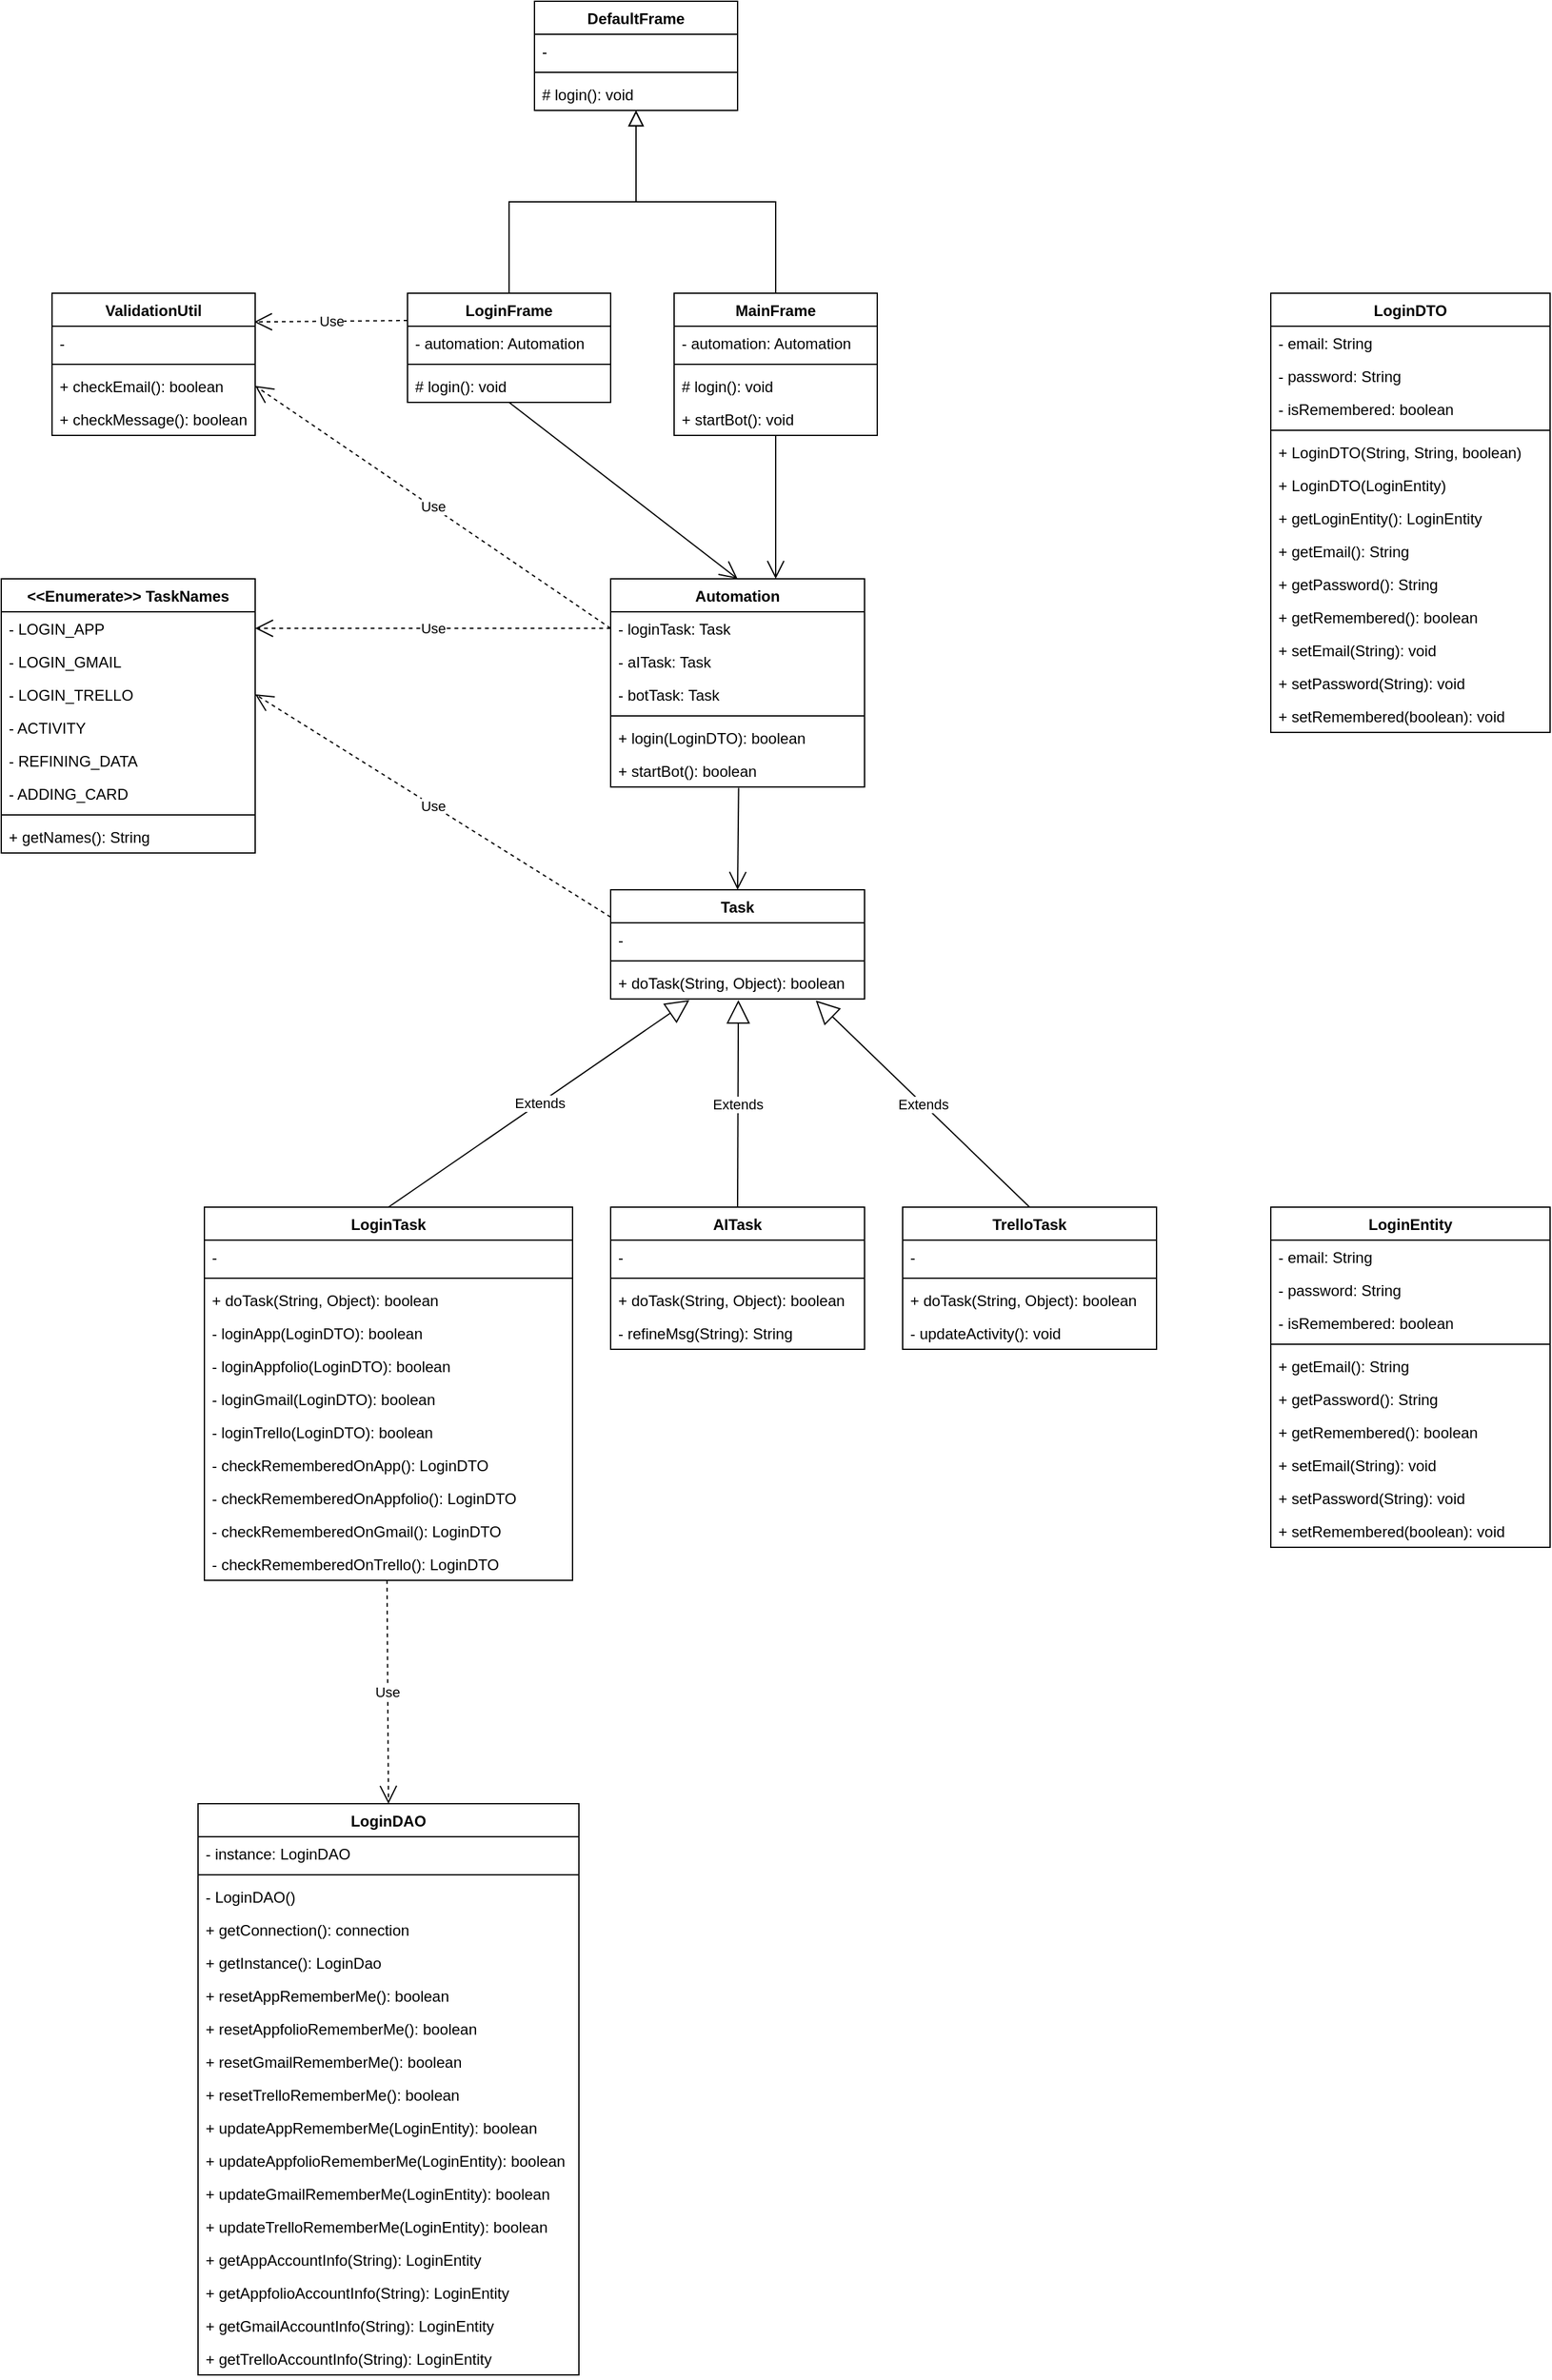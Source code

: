 <mxfile version="17.4.5" type="device"><diagram id="C5RBs43oDa-KdzZeNtuy" name="Page-1"><mxGraphModel dx="2249" dy="682" grid="1" gridSize="10" guides="1" tooltips="1" connect="1" arrows="1" fold="1" page="1" pageScale="1" pageWidth="827" pageHeight="1169" math="0" shadow="0"><root><mxCell id="WIyWlLk6GJQsqaUBKTNV-0"/><mxCell id="WIyWlLk6GJQsqaUBKTNV-1" parent="WIyWlLk6GJQsqaUBKTNV-0"/><mxCell id="zkfFHV4jXpPFQw0GAbJ--12" value="" style="endArrow=block;endSize=10;endFill=0;shadow=0;strokeWidth=1;rounded=0;edgeStyle=elbowEdgeStyle;elbow=vertical;entryX=0.5;entryY=1;entryDx=0;entryDy=0;exitX=0.5;exitY=0;exitDx=0;exitDy=0;" parent="WIyWlLk6GJQsqaUBKTNV-1" source="mtWx2DAdCbsgTACybazU-7" target="mtWx2DAdCbsgTACybazU-2" edge="1"><mxGeometry width="160" relative="1" as="geometry"><mxPoint x="200" y="360" as="sourcePoint"/><mxPoint x="300.0" y="258.0" as="targetPoint"/></mxGeometry></mxCell><mxCell id="zkfFHV4jXpPFQw0GAbJ--16" value="" style="endArrow=block;endSize=10;endFill=0;shadow=0;strokeWidth=1;rounded=0;edgeStyle=elbowEdgeStyle;elbow=vertical;entryX=0.5;entryY=1;entryDx=0;entryDy=0;exitX=0.5;exitY=0;exitDx=0;exitDy=0;" parent="WIyWlLk6GJQsqaUBKTNV-1" source="mtWx2DAdCbsgTACybazU-12" target="mtWx2DAdCbsgTACybazU-2" edge="1"><mxGeometry width="160" relative="1" as="geometry"><mxPoint x="410.0" y="360" as="sourcePoint"/><mxPoint x="300.0" y="258.0" as="targetPoint"/></mxGeometry></mxCell><mxCell id="mtWx2DAdCbsgTACybazU-2" value="DefaultFrame" style="swimlane;fontStyle=1;align=center;verticalAlign=top;childLayout=stackLayout;horizontal=1;startSize=26;horizontalStack=0;resizeParent=1;resizeParentMax=0;resizeLast=0;collapsible=1;marginBottom=0;" parent="WIyWlLk6GJQsqaUBKTNV-1" vertex="1"><mxGeometry x="220" y="130" width="160" height="86" as="geometry"><mxRectangle x="540" y="460" width="110" height="26" as="alternateBounds"/></mxGeometry></mxCell><mxCell id="mtWx2DAdCbsgTACybazU-6" value="-" style="text;strokeColor=none;fillColor=none;align=left;verticalAlign=top;spacingLeft=4;spacingRight=4;overflow=hidden;rotatable=0;points=[[0,0.5],[1,0.5]];portConstraint=eastwest;" parent="mtWx2DAdCbsgTACybazU-2" vertex="1"><mxGeometry y="26" width="160" height="26" as="geometry"/></mxCell><mxCell id="mtWx2DAdCbsgTACybazU-4" value="" style="line;strokeWidth=1;fillColor=none;align=left;verticalAlign=middle;spacingTop=-1;spacingLeft=3;spacingRight=3;rotatable=0;labelPosition=right;points=[];portConstraint=eastwest;" parent="mtWx2DAdCbsgTACybazU-2" vertex="1"><mxGeometry y="52" width="160" height="8" as="geometry"/></mxCell><mxCell id="mtWx2DAdCbsgTACybazU-16" value="# login(): void" style="text;strokeColor=none;fillColor=none;align=left;verticalAlign=top;spacingLeft=4;spacingRight=4;overflow=hidden;rotatable=0;points=[[0,0.5],[1,0.5]];portConstraint=eastwest;" parent="mtWx2DAdCbsgTACybazU-2" vertex="1"><mxGeometry y="60" width="160" height="26" as="geometry"/></mxCell><mxCell id="mtWx2DAdCbsgTACybazU-7" value="LoginFrame" style="swimlane;fontStyle=1;align=center;verticalAlign=top;childLayout=stackLayout;horizontal=1;startSize=26;horizontalStack=0;resizeParent=1;resizeParentMax=0;resizeLast=0;collapsible=1;marginBottom=0;" parent="WIyWlLk6GJQsqaUBKTNV-1" vertex="1"><mxGeometry x="120" y="360" width="160" height="86" as="geometry"><mxRectangle x="540" y="460" width="110" height="26" as="alternateBounds"/></mxGeometry></mxCell><mxCell id="mtWx2DAdCbsgTACybazU-89" value="- automation: Automation" style="text;strokeColor=none;fillColor=none;align=left;verticalAlign=top;spacingLeft=4;spacingRight=4;overflow=hidden;rotatable=0;points=[[0,0.5],[1,0.5]];portConstraint=eastwest;" parent="mtWx2DAdCbsgTACybazU-7" vertex="1"><mxGeometry y="26" width="160" height="26" as="geometry"/></mxCell><mxCell id="mtWx2DAdCbsgTACybazU-10" value="" style="line;strokeWidth=1;fillColor=none;align=left;verticalAlign=middle;spacingTop=-1;spacingLeft=3;spacingRight=3;rotatable=0;labelPosition=right;points=[];portConstraint=eastwest;" parent="mtWx2DAdCbsgTACybazU-7" vertex="1"><mxGeometry y="52" width="160" height="8" as="geometry"/></mxCell><mxCell id="mtWx2DAdCbsgTACybazU-90" value="# login(): void" style="text;strokeColor=none;fillColor=none;align=left;verticalAlign=top;spacingLeft=4;spacingRight=4;overflow=hidden;rotatable=0;points=[[0,0.5],[1,0.5]];portConstraint=eastwest;" parent="mtWx2DAdCbsgTACybazU-7" vertex="1"><mxGeometry y="60" width="160" height="26" as="geometry"/></mxCell><mxCell id="mtWx2DAdCbsgTACybazU-12" value="MainFrame" style="swimlane;fontStyle=1;align=center;verticalAlign=top;childLayout=stackLayout;horizontal=1;startSize=26;horizontalStack=0;resizeParent=1;resizeParentMax=0;resizeLast=0;collapsible=1;marginBottom=0;" parent="WIyWlLk6GJQsqaUBKTNV-1" vertex="1"><mxGeometry x="330" y="360" width="160" height="112" as="geometry"><mxRectangle x="540" y="460" width="110" height="26" as="alternateBounds"/></mxGeometry></mxCell><mxCell id="mtWx2DAdCbsgTACybazU-13" value="- automation: Automation" style="text;strokeColor=none;fillColor=none;align=left;verticalAlign=top;spacingLeft=4;spacingRight=4;overflow=hidden;rotatable=0;points=[[0,0.5],[1,0.5]];portConstraint=eastwest;" parent="mtWx2DAdCbsgTACybazU-12" vertex="1"><mxGeometry y="26" width="160" height="26" as="geometry"/></mxCell><mxCell id="mtWx2DAdCbsgTACybazU-15" value="" style="line;strokeWidth=1;fillColor=none;align=left;verticalAlign=middle;spacingTop=-1;spacingLeft=3;spacingRight=3;rotatable=0;labelPosition=right;points=[];portConstraint=eastwest;" parent="mtWx2DAdCbsgTACybazU-12" vertex="1"><mxGeometry y="52" width="160" height="8" as="geometry"/></mxCell><mxCell id="mtWx2DAdCbsgTACybazU-91" value="# login(): void" style="text;strokeColor=none;fillColor=none;align=left;verticalAlign=top;spacingLeft=4;spacingRight=4;overflow=hidden;rotatable=0;points=[[0,0.5],[1,0.5]];portConstraint=eastwest;" parent="mtWx2DAdCbsgTACybazU-12" vertex="1"><mxGeometry y="60" width="160" height="26" as="geometry"/></mxCell><mxCell id="mtWx2DAdCbsgTACybazU-25" value="+ startBot(): void" style="text;strokeColor=none;fillColor=none;align=left;verticalAlign=top;spacingLeft=4;spacingRight=4;overflow=hidden;rotatable=0;points=[[0,0.5],[1,0.5]];portConstraint=eastwest;" parent="mtWx2DAdCbsgTACybazU-12" vertex="1"><mxGeometry y="86" width="160" height="26" as="geometry"/></mxCell><mxCell id="mtWx2DAdCbsgTACybazU-18" value="ValidationUtil" style="swimlane;fontStyle=1;align=center;verticalAlign=top;childLayout=stackLayout;horizontal=1;startSize=26;horizontalStack=0;resizeParent=1;resizeParentMax=0;resizeLast=0;collapsible=1;marginBottom=0;" parent="WIyWlLk6GJQsqaUBKTNV-1" vertex="1"><mxGeometry x="-160" y="360" width="160" height="112" as="geometry"><mxRectangle x="540" y="460" width="110" height="26" as="alternateBounds"/></mxGeometry></mxCell><mxCell id="mtWx2DAdCbsgTACybazU-19" value="-" style="text;strokeColor=none;fillColor=none;align=left;verticalAlign=top;spacingLeft=4;spacingRight=4;overflow=hidden;rotatable=0;points=[[0,0.5],[1,0.5]];portConstraint=eastwest;" parent="mtWx2DAdCbsgTACybazU-18" vertex="1"><mxGeometry y="26" width="160" height="26" as="geometry"/></mxCell><mxCell id="mtWx2DAdCbsgTACybazU-21" value="" style="line;strokeWidth=1;fillColor=none;align=left;verticalAlign=middle;spacingTop=-1;spacingLeft=3;spacingRight=3;rotatable=0;labelPosition=right;points=[];portConstraint=eastwest;" parent="mtWx2DAdCbsgTACybazU-18" vertex="1"><mxGeometry y="52" width="160" height="8" as="geometry"/></mxCell><mxCell id="mtWx2DAdCbsgTACybazU-22" value="+ checkEmail(): boolean" style="text;strokeColor=none;fillColor=none;align=left;verticalAlign=top;spacingLeft=4;spacingRight=4;overflow=hidden;rotatable=0;points=[[0,0.5],[1,0.5]];portConstraint=eastwest;" parent="mtWx2DAdCbsgTACybazU-18" vertex="1"><mxGeometry y="60" width="160" height="26" as="geometry"/></mxCell><mxCell id="mtWx2DAdCbsgTACybazU-26" value="+ checkMessage(): boolean" style="text;strokeColor=none;fillColor=none;align=left;verticalAlign=top;spacingLeft=4;spacingRight=4;overflow=hidden;rotatable=0;points=[[0,0.5],[1,0.5]];portConstraint=eastwest;" parent="mtWx2DAdCbsgTACybazU-18" vertex="1"><mxGeometry y="86" width="160" height="26" as="geometry"/></mxCell><mxCell id="mtWx2DAdCbsgTACybazU-23" value="Use" style="endArrow=open;endSize=12;dashed=1;html=1;rounded=0;exitX=0;exitY=0.25;exitDx=0;exitDy=0;entryX=0.995;entryY=0.202;entryDx=0;entryDy=0;entryPerimeter=0;" parent="WIyWlLk6GJQsqaUBKTNV-1" source="mtWx2DAdCbsgTACybazU-7" target="mtWx2DAdCbsgTACybazU-18" edge="1"><mxGeometry width="160" relative="1" as="geometry"><mxPoint x="410" y="320" as="sourcePoint"/><mxPoint x="570" y="320" as="targetPoint"/></mxGeometry></mxCell><mxCell id="mtWx2DAdCbsgTACybazU-28" value="LoginTask" style="swimlane;fontStyle=1;align=center;verticalAlign=top;childLayout=stackLayout;horizontal=1;startSize=26;horizontalStack=0;resizeParent=1;resizeParentMax=0;resizeLast=0;collapsible=1;marginBottom=0;" parent="WIyWlLk6GJQsqaUBKTNV-1" vertex="1"><mxGeometry x="-40" y="1080" width="290" height="294" as="geometry"><mxRectangle x="540" y="460" width="110" height="26" as="alternateBounds"/></mxGeometry></mxCell><mxCell id="mtWx2DAdCbsgTACybazU-29" value="- " style="text;strokeColor=none;fillColor=none;align=left;verticalAlign=top;spacingLeft=4;spacingRight=4;overflow=hidden;rotatable=0;points=[[0,0.5],[1,0.5]];portConstraint=eastwest;" parent="mtWx2DAdCbsgTACybazU-28" vertex="1"><mxGeometry y="26" width="290" height="26" as="geometry"/></mxCell><mxCell id="mtWx2DAdCbsgTACybazU-31" value="" style="line;strokeWidth=1;fillColor=none;align=left;verticalAlign=middle;spacingTop=-1;spacingLeft=3;spacingRight=3;rotatable=0;labelPosition=right;points=[];portConstraint=eastwest;" parent="mtWx2DAdCbsgTACybazU-28" vertex="1"><mxGeometry y="52" width="290" height="8" as="geometry"/></mxCell><mxCell id="mtWx2DAdCbsgTACybazU-43" value="+ doTask(String, Object): boolean" style="text;strokeColor=none;fillColor=none;align=left;verticalAlign=top;spacingLeft=4;spacingRight=4;overflow=hidden;rotatable=0;points=[[0,0.5],[1,0.5]];portConstraint=eastwest;" parent="mtWx2DAdCbsgTACybazU-28" vertex="1"><mxGeometry y="60" width="290" height="26" as="geometry"/></mxCell><mxCell id="mtWx2DAdCbsgTACybazU-32" value="- loginApp(LoginDTO): boolean" style="text;strokeColor=none;fillColor=none;align=left;verticalAlign=top;spacingLeft=4;spacingRight=4;overflow=hidden;rotatable=0;points=[[0,0.5],[1,0.5]];portConstraint=eastwest;" parent="mtWx2DAdCbsgTACybazU-28" vertex="1"><mxGeometry y="86" width="290" height="26" as="geometry"/></mxCell><mxCell id="qlw5El0YvmKLottICCLX-31" value="- loginAppfolio(LoginDTO): boolean" style="text;strokeColor=none;fillColor=none;align=left;verticalAlign=top;spacingLeft=4;spacingRight=4;overflow=hidden;rotatable=0;points=[[0,0.5],[1,0.5]];portConstraint=eastwest;" vertex="1" parent="mtWx2DAdCbsgTACybazU-28"><mxGeometry y="112" width="290" height="26" as="geometry"/></mxCell><mxCell id="mtWx2DAdCbsgTACybazU-34" value="- loginGmail(LoginDTO): boolean" style="text;strokeColor=none;fillColor=none;align=left;verticalAlign=top;spacingLeft=4;spacingRight=4;overflow=hidden;rotatable=0;points=[[0,0.5],[1,0.5]];portConstraint=eastwest;" parent="mtWx2DAdCbsgTACybazU-28" vertex="1"><mxGeometry y="138" width="290" height="26" as="geometry"/></mxCell><mxCell id="mtWx2DAdCbsgTACybazU-33" value="- loginTrello(LoginDTO): boolean" style="text;strokeColor=none;fillColor=none;align=left;verticalAlign=top;spacingLeft=4;spacingRight=4;overflow=hidden;rotatable=0;points=[[0,0.5],[1,0.5]];portConstraint=eastwest;" parent="mtWx2DAdCbsgTACybazU-28" vertex="1"><mxGeometry y="164" width="290" height="26" as="geometry"/></mxCell><mxCell id="qlw5El0YvmKLottICCLX-42" value="- checkRememberedOnApp(): LoginDTO" style="text;strokeColor=none;fillColor=none;align=left;verticalAlign=top;spacingLeft=4;spacingRight=4;overflow=hidden;rotatable=0;points=[[0,0.5],[1,0.5]];portConstraint=eastwest;" vertex="1" parent="mtWx2DAdCbsgTACybazU-28"><mxGeometry y="190" width="290" height="26" as="geometry"/></mxCell><mxCell id="qlw5El0YvmKLottICCLX-46" value="- checkRememberedOnAppfolio(): LoginDTO" style="text;strokeColor=none;fillColor=none;align=left;verticalAlign=top;spacingLeft=4;spacingRight=4;overflow=hidden;rotatable=0;points=[[0,0.5],[1,0.5]];portConstraint=eastwest;" vertex="1" parent="mtWx2DAdCbsgTACybazU-28"><mxGeometry y="216" width="290" height="26" as="geometry"/></mxCell><mxCell id="qlw5El0YvmKLottICCLX-48" value="- checkRememberedOnGmail(): LoginDTO" style="text;strokeColor=none;fillColor=none;align=left;verticalAlign=top;spacingLeft=4;spacingRight=4;overflow=hidden;rotatable=0;points=[[0,0.5],[1,0.5]];portConstraint=eastwest;" vertex="1" parent="mtWx2DAdCbsgTACybazU-28"><mxGeometry y="242" width="290" height="26" as="geometry"/></mxCell><mxCell id="qlw5El0YvmKLottICCLX-47" value="- checkRememberedOnTrello(): LoginDTO" style="text;strokeColor=none;fillColor=none;align=left;verticalAlign=top;spacingLeft=4;spacingRight=4;overflow=hidden;rotatable=0;points=[[0,0.5],[1,0.5]];portConstraint=eastwest;" vertex="1" parent="mtWx2DAdCbsgTACybazU-28"><mxGeometry y="268" width="290" height="26" as="geometry"/></mxCell><mxCell id="mtWx2DAdCbsgTACybazU-36" value="Task" style="swimlane;fontStyle=1;align=center;verticalAlign=top;childLayout=stackLayout;horizontal=1;startSize=26;horizontalStack=0;resizeParent=1;resizeParentMax=0;resizeLast=0;collapsible=1;marginBottom=0;" parent="WIyWlLk6GJQsqaUBKTNV-1" vertex="1"><mxGeometry x="280" y="830" width="200" height="86" as="geometry"><mxRectangle x="540" y="460" width="110" height="26" as="alternateBounds"/></mxGeometry></mxCell><mxCell id="mtWx2DAdCbsgTACybazU-37" value="-" style="text;strokeColor=none;fillColor=none;align=left;verticalAlign=top;spacingLeft=4;spacingRight=4;overflow=hidden;rotatable=0;points=[[0,0.5],[1,0.5]];portConstraint=eastwest;" parent="mtWx2DAdCbsgTACybazU-36" vertex="1"><mxGeometry y="26" width="200" height="26" as="geometry"/></mxCell><mxCell id="mtWx2DAdCbsgTACybazU-38" value="" style="line;strokeWidth=1;fillColor=none;align=left;verticalAlign=middle;spacingTop=-1;spacingLeft=3;spacingRight=3;rotatable=0;labelPosition=right;points=[];portConstraint=eastwest;" parent="mtWx2DAdCbsgTACybazU-36" vertex="1"><mxGeometry y="52" width="200" height="8" as="geometry"/></mxCell><mxCell id="mtWx2DAdCbsgTACybazU-39" value="+ doTask(String, Object): boolean" style="text;strokeColor=none;fillColor=none;align=left;verticalAlign=top;spacingLeft=4;spacingRight=4;overflow=hidden;rotatable=0;points=[[0,0.5],[1,0.5]];portConstraint=eastwest;" parent="mtWx2DAdCbsgTACybazU-36" vertex="1"><mxGeometry y="60" width="200" height="26" as="geometry"/></mxCell><mxCell id="mtWx2DAdCbsgTACybazU-42" value="Extends" style="endArrow=block;endSize=16;endFill=0;html=1;rounded=0;entryX=0.31;entryY=1.033;entryDx=0;entryDy=0;exitX=0.5;exitY=0;exitDx=0;exitDy=0;entryPerimeter=0;" parent="WIyWlLk6GJQsqaUBKTNV-1" source="mtWx2DAdCbsgTACybazU-28" target="mtWx2DAdCbsgTACybazU-39" edge="1"><mxGeometry width="160" relative="1" as="geometry"><mxPoint x="150" y="1080" as="sourcePoint"/><mxPoint x="10" y="1070" as="targetPoint"/></mxGeometry></mxCell><mxCell id="mtWx2DAdCbsgTACybazU-44" value="&lt;&lt;Enumerate&gt;&gt; TaskNames" style="swimlane;fontStyle=1;align=center;verticalAlign=top;childLayout=stackLayout;horizontal=1;startSize=26;horizontalStack=0;resizeParent=1;resizeParentMax=0;resizeLast=0;collapsible=1;marginBottom=0;" parent="WIyWlLk6GJQsqaUBKTNV-1" vertex="1"><mxGeometry x="-200" y="585" width="200" height="216" as="geometry"><mxRectangle x="540" y="460" width="110" height="26" as="alternateBounds"/></mxGeometry></mxCell><mxCell id="mtWx2DAdCbsgTACybazU-45" value="- LOGIN_APP" style="text;strokeColor=none;fillColor=none;align=left;verticalAlign=top;spacingLeft=4;spacingRight=4;overflow=hidden;rotatable=0;points=[[0,0.5],[1,0.5]];portConstraint=eastwest;" parent="mtWx2DAdCbsgTACybazU-44" vertex="1"><mxGeometry y="26" width="200" height="26" as="geometry"/></mxCell><mxCell id="mtWx2DAdCbsgTACybazU-51" value="- LOGIN_GMAIL" style="text;strokeColor=none;fillColor=none;align=left;verticalAlign=top;spacingLeft=4;spacingRight=4;overflow=hidden;rotatable=0;points=[[0,0.5],[1,0.5]];portConstraint=eastwest;" parent="mtWx2DAdCbsgTACybazU-44" vertex="1"><mxGeometry y="52" width="200" height="26" as="geometry"/></mxCell><mxCell id="mtWx2DAdCbsgTACybazU-52" value="- LOGIN_TRELLO" style="text;strokeColor=none;fillColor=none;align=left;verticalAlign=top;spacingLeft=4;spacingRight=4;overflow=hidden;rotatable=0;points=[[0,0.5],[1,0.5]];portConstraint=eastwest;" parent="mtWx2DAdCbsgTACybazU-44" vertex="1"><mxGeometry y="78" width="200" height="26" as="geometry"/></mxCell><mxCell id="mtWx2DAdCbsgTACybazU-48" value="- ACTIVITY" style="text;strokeColor=none;fillColor=none;align=left;verticalAlign=top;spacingLeft=4;spacingRight=4;overflow=hidden;rotatable=0;points=[[0,0.5],[1,0.5]];portConstraint=eastwest;" parent="mtWx2DAdCbsgTACybazU-44" vertex="1"><mxGeometry y="104" width="200" height="26" as="geometry"/></mxCell><mxCell id="mtWx2DAdCbsgTACybazU-49" value="- REFINING_DATA" style="text;strokeColor=none;fillColor=none;align=left;verticalAlign=top;spacingLeft=4;spacingRight=4;overflow=hidden;rotatable=0;points=[[0,0.5],[1,0.5]];portConstraint=eastwest;" parent="mtWx2DAdCbsgTACybazU-44" vertex="1"><mxGeometry y="130" width="200" height="26" as="geometry"/></mxCell><mxCell id="mtWx2DAdCbsgTACybazU-50" value="- ADDING_CARD" style="text;strokeColor=none;fillColor=none;align=left;verticalAlign=top;spacingLeft=4;spacingRight=4;overflow=hidden;rotatable=0;points=[[0,0.5],[1,0.5]];portConstraint=eastwest;" parent="mtWx2DAdCbsgTACybazU-44" vertex="1"><mxGeometry y="156" width="200" height="26" as="geometry"/></mxCell><mxCell id="mtWx2DAdCbsgTACybazU-46" value="" style="line;strokeWidth=1;fillColor=none;align=left;verticalAlign=middle;spacingTop=-1;spacingLeft=3;spacingRight=3;rotatable=0;labelPosition=right;points=[];portConstraint=eastwest;" parent="mtWx2DAdCbsgTACybazU-44" vertex="1"><mxGeometry y="182" width="200" height="8" as="geometry"/></mxCell><mxCell id="mtWx2DAdCbsgTACybazU-47" value="+ getNames(): String" style="text;strokeColor=none;fillColor=none;align=left;verticalAlign=top;spacingLeft=4;spacingRight=4;overflow=hidden;rotatable=0;points=[[0,0.5],[1,0.5]];portConstraint=eastwest;" parent="mtWx2DAdCbsgTACybazU-44" vertex="1"><mxGeometry y="190" width="200" height="26" as="geometry"/></mxCell><mxCell id="mtWx2DAdCbsgTACybazU-55" value="AITask" style="swimlane;fontStyle=1;align=center;verticalAlign=top;childLayout=stackLayout;horizontal=1;startSize=26;horizontalStack=0;resizeParent=1;resizeParentMax=0;resizeLast=0;collapsible=1;marginBottom=0;" parent="WIyWlLk6GJQsqaUBKTNV-1" vertex="1"><mxGeometry x="280" y="1080" width="200" height="112" as="geometry"><mxRectangle x="540" y="460" width="110" height="26" as="alternateBounds"/></mxGeometry></mxCell><mxCell id="mtWx2DAdCbsgTACybazU-56" value="- " style="text;strokeColor=none;fillColor=none;align=left;verticalAlign=top;spacingLeft=4;spacingRight=4;overflow=hidden;rotatable=0;points=[[0,0.5],[1,0.5]];portConstraint=eastwest;" parent="mtWx2DAdCbsgTACybazU-55" vertex="1"><mxGeometry y="26" width="200" height="26" as="geometry"/></mxCell><mxCell id="mtWx2DAdCbsgTACybazU-57" value="" style="line;strokeWidth=1;fillColor=none;align=left;verticalAlign=middle;spacingTop=-1;spacingLeft=3;spacingRight=3;rotatable=0;labelPosition=right;points=[];portConstraint=eastwest;" parent="mtWx2DAdCbsgTACybazU-55" vertex="1"><mxGeometry y="52" width="200" height="8" as="geometry"/></mxCell><mxCell id="mtWx2DAdCbsgTACybazU-58" value="+ doTask(String, Object): boolean" style="text;strokeColor=none;fillColor=none;align=left;verticalAlign=top;spacingLeft=4;spacingRight=4;overflow=hidden;rotatable=0;points=[[0,0.5],[1,0.5]];portConstraint=eastwest;" parent="mtWx2DAdCbsgTACybazU-55" vertex="1"><mxGeometry y="60" width="200" height="26" as="geometry"/></mxCell><mxCell id="mtWx2DAdCbsgTACybazU-59" value="- refineMsg(String): String" style="text;strokeColor=none;fillColor=none;align=left;verticalAlign=top;spacingLeft=4;spacingRight=4;overflow=hidden;rotatable=0;points=[[0,0.5],[1,0.5]];portConstraint=eastwest;" parent="mtWx2DAdCbsgTACybazU-55" vertex="1"><mxGeometry y="86" width="200" height="26" as="geometry"/></mxCell><mxCell id="mtWx2DAdCbsgTACybazU-62" value="Extends" style="endArrow=block;endSize=16;endFill=0;html=1;rounded=0;entryX=0.503;entryY=1.033;entryDx=0;entryDy=0;exitX=0.5;exitY=0;exitDx=0;exitDy=0;entryPerimeter=0;" parent="WIyWlLk6GJQsqaUBKTNV-1" source="mtWx2DAdCbsgTACybazU-55" target="mtWx2DAdCbsgTACybazU-39" edge="1"><mxGeometry width="160" relative="1" as="geometry"><mxPoint x="160" y="1090" as="sourcePoint"/><mxPoint x="260" y="923.0" as="targetPoint"/></mxGeometry></mxCell><mxCell id="mtWx2DAdCbsgTACybazU-63" value="" style="endArrow=open;endFill=1;endSize=12;html=1;rounded=0;" parent="WIyWlLk6GJQsqaUBKTNV-1" edge="1"><mxGeometry width="160" relative="1" as="geometry"><mxPoint x="410" y="472" as="sourcePoint"/><mxPoint x="410" y="585" as="targetPoint"/></mxGeometry></mxCell><mxCell id="mtWx2DAdCbsgTACybazU-64" value="" style="endArrow=open;endFill=1;endSize=12;html=1;rounded=0;exitX=0.5;exitY=1;exitDx=0;exitDy=0;entryX=0.5;entryY=0;entryDx=0;entryDy=0;" parent="WIyWlLk6GJQsqaUBKTNV-1" source="mtWx2DAdCbsgTACybazU-7" edge="1" target="mtWx2DAdCbsgTACybazU-74"><mxGeometry width="160" relative="1" as="geometry"><mxPoint x="448.8" y="480.882" as="sourcePoint"/><mxPoint x="370" y="585" as="targetPoint"/></mxGeometry></mxCell><mxCell id="mtWx2DAdCbsgTACybazU-65" value="TrelloTask" style="swimlane;fontStyle=1;align=center;verticalAlign=top;childLayout=stackLayout;horizontal=1;startSize=26;horizontalStack=0;resizeParent=1;resizeParentMax=0;resizeLast=0;collapsible=1;marginBottom=0;" parent="WIyWlLk6GJQsqaUBKTNV-1" vertex="1"><mxGeometry x="510" y="1080" width="200" height="112" as="geometry"><mxRectangle x="540" y="460" width="110" height="26" as="alternateBounds"/></mxGeometry></mxCell><mxCell id="mtWx2DAdCbsgTACybazU-66" value="- " style="text;strokeColor=none;fillColor=none;align=left;verticalAlign=top;spacingLeft=4;spacingRight=4;overflow=hidden;rotatable=0;points=[[0,0.5],[1,0.5]];portConstraint=eastwest;" parent="mtWx2DAdCbsgTACybazU-65" vertex="1"><mxGeometry y="26" width="200" height="26" as="geometry"/></mxCell><mxCell id="mtWx2DAdCbsgTACybazU-67" value="" style="line;strokeWidth=1;fillColor=none;align=left;verticalAlign=middle;spacingTop=-1;spacingLeft=3;spacingRight=3;rotatable=0;labelPosition=right;points=[];portConstraint=eastwest;" parent="mtWx2DAdCbsgTACybazU-65" vertex="1"><mxGeometry y="52" width="200" height="8" as="geometry"/></mxCell><mxCell id="mtWx2DAdCbsgTACybazU-68" value="+ doTask(String, Object): boolean" style="text;strokeColor=none;fillColor=none;align=left;verticalAlign=top;spacingLeft=4;spacingRight=4;overflow=hidden;rotatable=0;points=[[0,0.5],[1,0.5]];portConstraint=eastwest;" parent="mtWx2DAdCbsgTACybazU-65" vertex="1"><mxGeometry y="60" width="200" height="26" as="geometry"/></mxCell><mxCell id="mtWx2DAdCbsgTACybazU-70" value="- updateActivity(): void" style="text;strokeColor=none;fillColor=none;align=left;verticalAlign=top;spacingLeft=4;spacingRight=4;overflow=hidden;rotatable=0;points=[[0,0.5],[1,0.5]];portConstraint=eastwest;" parent="mtWx2DAdCbsgTACybazU-65" vertex="1"><mxGeometry y="86" width="200" height="26" as="geometry"/></mxCell><mxCell id="mtWx2DAdCbsgTACybazU-72" value="Extends" style="endArrow=block;endSize=16;endFill=0;html=1;rounded=0;entryX=0.808;entryY=1.048;entryDx=0;entryDy=0;exitX=0.5;exitY=0;exitDx=0;exitDy=0;entryPerimeter=0;" parent="WIyWlLk6GJQsqaUBKTNV-1" source="mtWx2DAdCbsgTACybazU-65" target="mtWx2DAdCbsgTACybazU-39" edge="1"><mxGeometry width="160" relative="1" as="geometry"><mxPoint x="390" y="1090" as="sourcePoint"/><mxPoint x="390.6" y="926.858" as="targetPoint"/></mxGeometry></mxCell><mxCell id="mtWx2DAdCbsgTACybazU-73" value="Use" style="endArrow=open;endSize=12;dashed=1;html=1;rounded=0;exitX=0;exitY=0.25;exitDx=0;exitDy=0;entryX=1;entryY=0.5;entryDx=0;entryDy=0;" parent="WIyWlLk6GJQsqaUBKTNV-1" source="mtWx2DAdCbsgTACybazU-36" target="mtWx2DAdCbsgTACybazU-52" edge="1"><mxGeometry width="160" relative="1" as="geometry"><mxPoint x="130" y="630" as="sourcePoint"/><mxPoint x="10" y="630.008" as="targetPoint"/></mxGeometry></mxCell><mxCell id="mtWx2DAdCbsgTACybazU-74" value="Automation" style="swimlane;fontStyle=1;align=center;verticalAlign=top;childLayout=stackLayout;horizontal=1;startSize=26;horizontalStack=0;resizeParent=1;resizeParentMax=0;resizeLast=0;collapsible=1;marginBottom=0;" parent="WIyWlLk6GJQsqaUBKTNV-1" vertex="1"><mxGeometry x="280" y="585" width="200" height="164" as="geometry"><mxRectangle x="540" y="460" width="110" height="26" as="alternateBounds"/></mxGeometry></mxCell><mxCell id="mtWx2DAdCbsgTACybazU-75" value="- loginTask: Task" style="text;strokeColor=none;fillColor=none;align=left;verticalAlign=top;spacingLeft=4;spacingRight=4;overflow=hidden;rotatable=0;points=[[0,0.5],[1,0.5]];portConstraint=eastwest;" parent="mtWx2DAdCbsgTACybazU-74" vertex="1"><mxGeometry y="26" width="200" height="26" as="geometry"/></mxCell><mxCell id="mtWx2DAdCbsgTACybazU-78" value="- aITask: Task" style="text;strokeColor=none;fillColor=none;align=left;verticalAlign=top;spacingLeft=4;spacingRight=4;overflow=hidden;rotatable=0;points=[[0,0.5],[1,0.5]];portConstraint=eastwest;" parent="mtWx2DAdCbsgTACybazU-74" vertex="1"><mxGeometry y="52" width="200" height="26" as="geometry"/></mxCell><mxCell id="mtWx2DAdCbsgTACybazU-79" value="- botTask: Task" style="text;strokeColor=none;fillColor=none;align=left;verticalAlign=top;spacingLeft=4;spacingRight=4;overflow=hidden;rotatable=0;points=[[0,0.5],[1,0.5]];portConstraint=eastwest;" parent="mtWx2DAdCbsgTACybazU-74" vertex="1"><mxGeometry y="78" width="200" height="26" as="geometry"/></mxCell><mxCell id="mtWx2DAdCbsgTACybazU-76" value="" style="line;strokeWidth=1;fillColor=none;align=left;verticalAlign=middle;spacingTop=-1;spacingLeft=3;spacingRight=3;rotatable=0;labelPosition=right;points=[];portConstraint=eastwest;" parent="mtWx2DAdCbsgTACybazU-74" vertex="1"><mxGeometry y="104" width="200" height="8" as="geometry"/></mxCell><mxCell id="mtWx2DAdCbsgTACybazU-82" value="+ login(LoginDTO): boolean" style="text;strokeColor=none;fillColor=none;align=left;verticalAlign=top;spacingLeft=4;spacingRight=4;overflow=hidden;rotatable=0;points=[[0,0.5],[1,0.5]];portConstraint=eastwest;" parent="mtWx2DAdCbsgTACybazU-74" vertex="1"><mxGeometry y="112" width="200" height="26" as="geometry"/></mxCell><mxCell id="mtWx2DAdCbsgTACybazU-77" value="+ startBot(): boolean" style="text;strokeColor=none;fillColor=none;align=left;verticalAlign=top;spacingLeft=4;spacingRight=4;overflow=hidden;rotatable=0;points=[[0,0.5],[1,0.5]];portConstraint=eastwest;" parent="mtWx2DAdCbsgTACybazU-74" vertex="1"><mxGeometry y="138" width="200" height="26" as="geometry"/></mxCell><mxCell id="mtWx2DAdCbsgTACybazU-80" value="" style="endArrow=open;endFill=1;endSize=12;html=1;rounded=0;exitX=0.504;exitY=1.029;exitDx=0;exitDy=0;entryX=0.5;entryY=0;entryDx=0;entryDy=0;exitPerimeter=0;" parent="WIyWlLk6GJQsqaUBKTNV-1" source="mtWx2DAdCbsgTACybazU-77" target="mtWx2DAdCbsgTACybazU-36" edge="1"><mxGeometry width="160" relative="1" as="geometry"><mxPoint x="210" y="430" as="sourcePoint"/><mxPoint x="340" y="595" as="targetPoint"/></mxGeometry></mxCell><mxCell id="mtWx2DAdCbsgTACybazU-81" value="Use" style="endArrow=open;endSize=12;dashed=1;html=1;rounded=0;exitX=0;exitY=0.5;exitDx=0;exitDy=0;entryX=1;entryY=0.5;entryDx=0;entryDy=0;" parent="WIyWlLk6GJQsqaUBKTNV-1" source="mtWx2DAdCbsgTACybazU-75" target="mtWx2DAdCbsgTACybazU-45" edge="1"><mxGeometry width="160" relative="1" as="geometry"><mxPoint x="290" y="861.5" as="sourcePoint"/><mxPoint x="10" y="861.6" as="targetPoint"/></mxGeometry></mxCell><mxCell id="mtWx2DAdCbsgTACybazU-83" value="LoginDTO" style="swimlane;fontStyle=1;align=center;verticalAlign=top;childLayout=stackLayout;horizontal=1;startSize=26;horizontalStack=0;resizeParent=1;resizeParentMax=0;resizeLast=0;collapsible=1;marginBottom=0;" parent="WIyWlLk6GJQsqaUBKTNV-1" vertex="1"><mxGeometry x="800" y="360" width="220" height="346" as="geometry"><mxRectangle x="540" y="460" width="110" height="26" as="alternateBounds"/></mxGeometry></mxCell><mxCell id="mtWx2DAdCbsgTACybazU-84" value="- email: String" style="text;strokeColor=none;fillColor=none;align=left;verticalAlign=top;spacingLeft=4;spacingRight=4;overflow=hidden;rotatable=0;points=[[0,0.5],[1,0.5]];portConstraint=eastwest;" parent="mtWx2DAdCbsgTACybazU-83" vertex="1"><mxGeometry y="26" width="220" height="26" as="geometry"/></mxCell><mxCell id="mtWx2DAdCbsgTACybazU-88" value="- password: String" style="text;strokeColor=none;fillColor=none;align=left;verticalAlign=top;spacingLeft=4;spacingRight=4;overflow=hidden;rotatable=0;points=[[0,0.5],[1,0.5]];portConstraint=eastwest;" parent="mtWx2DAdCbsgTACybazU-83" vertex="1"><mxGeometry y="52" width="220" height="26" as="geometry"/></mxCell><mxCell id="qlw5El0YvmKLottICCLX-21" value="- isRemembered: boolean" style="text;strokeColor=none;fillColor=none;align=left;verticalAlign=top;spacingLeft=4;spacingRight=4;overflow=hidden;rotatable=0;points=[[0,0.5],[1,0.5]];portConstraint=eastwest;" vertex="1" parent="mtWx2DAdCbsgTACybazU-83"><mxGeometry y="78" width="220" height="26" as="geometry"/></mxCell><mxCell id="mtWx2DAdCbsgTACybazU-85" value="" style="line;strokeWidth=1;fillColor=none;align=left;verticalAlign=middle;spacingTop=-1;spacingLeft=3;spacingRight=3;rotatable=0;labelPosition=right;points=[];portConstraint=eastwest;" parent="mtWx2DAdCbsgTACybazU-83" vertex="1"><mxGeometry y="104" width="220" height="8" as="geometry"/></mxCell><mxCell id="qlw5El0YvmKLottICCLX-12" value="+ LoginDTO(String, String, boolean)" style="text;strokeColor=none;fillColor=none;align=left;verticalAlign=top;spacingLeft=4;spacingRight=4;overflow=hidden;rotatable=0;points=[[0,0.5],[1,0.5]];portConstraint=eastwest;" vertex="1" parent="mtWx2DAdCbsgTACybazU-83"><mxGeometry y="112" width="220" height="26" as="geometry"/></mxCell><mxCell id="qlw5El0YvmKLottICCLX-13" value="+ LoginDTO(LoginEntity)" style="text;strokeColor=none;fillColor=none;align=left;verticalAlign=top;spacingLeft=4;spacingRight=4;overflow=hidden;rotatable=0;points=[[0,0.5],[1,0.5]];portConstraint=eastwest;" vertex="1" parent="mtWx2DAdCbsgTACybazU-83"><mxGeometry y="138" width="220" height="26" as="geometry"/></mxCell><mxCell id="qlw5El0YvmKLottICCLX-14" value="+ getLoginEntity(): LoginEntity" style="text;strokeColor=none;fillColor=none;align=left;verticalAlign=top;spacingLeft=4;spacingRight=4;overflow=hidden;rotatable=0;points=[[0,0.5],[1,0.5]];portConstraint=eastwest;" vertex="1" parent="mtWx2DAdCbsgTACybazU-83"><mxGeometry y="164" width="220" height="26" as="geometry"/></mxCell><mxCell id="mtWx2DAdCbsgTACybazU-87" value="+ getEmail(): String" style="text;strokeColor=none;fillColor=none;align=left;verticalAlign=top;spacingLeft=4;spacingRight=4;overflow=hidden;rotatable=0;points=[[0,0.5],[1,0.5]];portConstraint=eastwest;" parent="mtWx2DAdCbsgTACybazU-83" vertex="1"><mxGeometry y="190" width="220" height="26" as="geometry"/></mxCell><mxCell id="qlw5El0YvmKLottICCLX-0" value="+ getPassword(): String" style="text;strokeColor=none;fillColor=none;align=left;verticalAlign=top;spacingLeft=4;spacingRight=4;overflow=hidden;rotatable=0;points=[[0,0.5],[1,0.5]];portConstraint=eastwest;" vertex="1" parent="mtWx2DAdCbsgTACybazU-83"><mxGeometry y="216" width="220" height="26" as="geometry"/></mxCell><mxCell id="qlw5El0YvmKLottICCLX-22" value="+ getRemembered(): boolean" style="text;strokeColor=none;fillColor=none;align=left;verticalAlign=top;spacingLeft=4;spacingRight=4;overflow=hidden;rotatable=0;points=[[0,0.5],[1,0.5]];portConstraint=eastwest;" vertex="1" parent="mtWx2DAdCbsgTACybazU-83"><mxGeometry y="242" width="220" height="26" as="geometry"/></mxCell><mxCell id="qlw5El0YvmKLottICCLX-2" value="+ setEmail(String): void" style="text;strokeColor=none;fillColor=none;align=left;verticalAlign=top;spacingLeft=4;spacingRight=4;overflow=hidden;rotatable=0;points=[[0,0.5],[1,0.5]];portConstraint=eastwest;" vertex="1" parent="mtWx2DAdCbsgTACybazU-83"><mxGeometry y="268" width="220" height="26" as="geometry"/></mxCell><mxCell id="qlw5El0YvmKLottICCLX-3" value="+ setPassword(String): void" style="text;strokeColor=none;fillColor=none;align=left;verticalAlign=top;spacingLeft=4;spacingRight=4;overflow=hidden;rotatable=0;points=[[0,0.5],[1,0.5]];portConstraint=eastwest;" vertex="1" parent="mtWx2DAdCbsgTACybazU-83"><mxGeometry y="294" width="220" height="26" as="geometry"/></mxCell><mxCell id="qlw5El0YvmKLottICCLX-23" value="+ setRemembered(boolean): void" style="text;strokeColor=none;fillColor=none;align=left;verticalAlign=top;spacingLeft=4;spacingRight=4;overflow=hidden;rotatable=0;points=[[0,0.5],[1,0.5]];portConstraint=eastwest;" vertex="1" parent="mtWx2DAdCbsgTACybazU-83"><mxGeometry y="320" width="220" height="26" as="geometry"/></mxCell><mxCell id="mtWx2DAdCbsgTACybazU-92" value="Use" style="endArrow=open;endSize=12;dashed=1;html=1;rounded=0;exitX=0;exitY=0.5;exitDx=0;exitDy=0;entryX=1;entryY=0.5;entryDx=0;entryDy=0;" parent="WIyWlLk6GJQsqaUBKTNV-1" source="mtWx2DAdCbsgTACybazU-75" target="mtWx2DAdCbsgTACybazU-22" edge="1"><mxGeometry width="160" relative="1" as="geometry"><mxPoint x="130" y="391.5" as="sourcePoint"/><mxPoint x="9.2" y="392.624" as="targetPoint"/></mxGeometry></mxCell><mxCell id="qlw5El0YvmKLottICCLX-4" value="LoginEntity" style="swimlane;fontStyle=1;align=center;verticalAlign=top;childLayout=stackLayout;horizontal=1;startSize=26;horizontalStack=0;resizeParent=1;resizeParentMax=0;resizeLast=0;collapsible=1;marginBottom=0;" vertex="1" parent="WIyWlLk6GJQsqaUBKTNV-1"><mxGeometry x="800" y="1080" width="220" height="268" as="geometry"><mxRectangle x="540" y="460" width="110" height="26" as="alternateBounds"/></mxGeometry></mxCell><mxCell id="qlw5El0YvmKLottICCLX-5" value="- email: String" style="text;strokeColor=none;fillColor=none;align=left;verticalAlign=top;spacingLeft=4;spacingRight=4;overflow=hidden;rotatable=0;points=[[0,0.5],[1,0.5]];portConstraint=eastwest;" vertex="1" parent="qlw5El0YvmKLottICCLX-4"><mxGeometry y="26" width="220" height="26" as="geometry"/></mxCell><mxCell id="qlw5El0YvmKLottICCLX-6" value="- password: String" style="text;strokeColor=none;fillColor=none;align=left;verticalAlign=top;spacingLeft=4;spacingRight=4;overflow=hidden;rotatable=0;points=[[0,0.5],[1,0.5]];portConstraint=eastwest;" vertex="1" parent="qlw5El0YvmKLottICCLX-4"><mxGeometry y="52" width="220" height="26" as="geometry"/></mxCell><mxCell id="qlw5El0YvmKLottICCLX-26" value="- isRemembered: boolean" style="text;strokeColor=none;fillColor=none;align=left;verticalAlign=top;spacingLeft=4;spacingRight=4;overflow=hidden;rotatable=0;points=[[0,0.5],[1,0.5]];portConstraint=eastwest;" vertex="1" parent="qlw5El0YvmKLottICCLX-4"><mxGeometry y="78" width="220" height="26" as="geometry"/></mxCell><mxCell id="qlw5El0YvmKLottICCLX-7" value="" style="line;strokeWidth=1;fillColor=none;align=left;verticalAlign=middle;spacingTop=-1;spacingLeft=3;spacingRight=3;rotatable=0;labelPosition=right;points=[];portConstraint=eastwest;" vertex="1" parent="qlw5El0YvmKLottICCLX-4"><mxGeometry y="104" width="220" height="8" as="geometry"/></mxCell><mxCell id="qlw5El0YvmKLottICCLX-8" value="+ getEmail(): String" style="text;strokeColor=none;fillColor=none;align=left;verticalAlign=top;spacingLeft=4;spacingRight=4;overflow=hidden;rotatable=0;points=[[0,0.5],[1,0.5]];portConstraint=eastwest;" vertex="1" parent="qlw5El0YvmKLottICCLX-4"><mxGeometry y="112" width="220" height="26" as="geometry"/></mxCell><mxCell id="qlw5El0YvmKLottICCLX-9" value="+ getPassword(): String" style="text;strokeColor=none;fillColor=none;align=left;verticalAlign=top;spacingLeft=4;spacingRight=4;overflow=hidden;rotatable=0;points=[[0,0.5],[1,0.5]];portConstraint=eastwest;" vertex="1" parent="qlw5El0YvmKLottICCLX-4"><mxGeometry y="138" width="220" height="26" as="geometry"/></mxCell><mxCell id="qlw5El0YvmKLottICCLX-24" value="+ getRemembered(): boolean" style="text;strokeColor=none;fillColor=none;align=left;verticalAlign=top;spacingLeft=4;spacingRight=4;overflow=hidden;rotatable=0;points=[[0,0.5],[1,0.5]];portConstraint=eastwest;" vertex="1" parent="qlw5El0YvmKLottICCLX-4"><mxGeometry y="164" width="220" height="26" as="geometry"/></mxCell><mxCell id="qlw5El0YvmKLottICCLX-10" value="+ setEmail(String): void" style="text;strokeColor=none;fillColor=none;align=left;verticalAlign=top;spacingLeft=4;spacingRight=4;overflow=hidden;rotatable=0;points=[[0,0.5],[1,0.5]];portConstraint=eastwest;" vertex="1" parent="qlw5El0YvmKLottICCLX-4"><mxGeometry y="190" width="220" height="26" as="geometry"/></mxCell><mxCell id="qlw5El0YvmKLottICCLX-11" value="+ setPassword(String): void" style="text;strokeColor=none;fillColor=none;align=left;verticalAlign=top;spacingLeft=4;spacingRight=4;overflow=hidden;rotatable=0;points=[[0,0.5],[1,0.5]];portConstraint=eastwest;" vertex="1" parent="qlw5El0YvmKLottICCLX-4"><mxGeometry y="216" width="220" height="26" as="geometry"/></mxCell><mxCell id="qlw5El0YvmKLottICCLX-25" value="+ setRemembered(boolean): void" style="text;strokeColor=none;fillColor=none;align=left;verticalAlign=top;spacingLeft=4;spacingRight=4;overflow=hidden;rotatable=0;points=[[0,0.5],[1,0.5]];portConstraint=eastwest;" vertex="1" parent="qlw5El0YvmKLottICCLX-4"><mxGeometry y="242" width="220" height="26" as="geometry"/></mxCell><mxCell id="qlw5El0YvmKLottICCLX-15" value="LoginDAO" style="swimlane;fontStyle=1;align=center;verticalAlign=top;childLayout=stackLayout;horizontal=1;startSize=26;horizontalStack=0;resizeParent=1;resizeParentMax=0;resizeLast=0;collapsible=1;marginBottom=0;" vertex="1" parent="WIyWlLk6GJQsqaUBKTNV-1"><mxGeometry x="-45" y="1550" width="300" height="450" as="geometry"><mxRectangle x="540" y="460" width="110" height="26" as="alternateBounds"/></mxGeometry></mxCell><mxCell id="qlw5El0YvmKLottICCLX-16" value="- instance: LoginDAO" style="text;strokeColor=none;fillColor=none;align=left;verticalAlign=top;spacingLeft=4;spacingRight=4;overflow=hidden;rotatable=0;points=[[0,0.5],[1,0.5]];portConstraint=eastwest;" vertex="1" parent="qlw5El0YvmKLottICCLX-15"><mxGeometry y="26" width="300" height="26" as="geometry"/></mxCell><mxCell id="qlw5El0YvmKLottICCLX-17" value="" style="line;strokeWidth=1;fillColor=none;align=left;verticalAlign=middle;spacingTop=-1;spacingLeft=3;spacingRight=3;rotatable=0;labelPosition=right;points=[];portConstraint=eastwest;" vertex="1" parent="qlw5El0YvmKLottICCLX-15"><mxGeometry y="52" width="300" height="8" as="geometry"/></mxCell><mxCell id="qlw5El0YvmKLottICCLX-39" value="- LoginDAO()" style="text;strokeColor=none;fillColor=none;align=left;verticalAlign=top;spacingLeft=4;spacingRight=4;overflow=hidden;rotatable=0;points=[[0,0.5],[1,0.5]];portConstraint=eastwest;" vertex="1" parent="qlw5El0YvmKLottICCLX-15"><mxGeometry y="60" width="300" height="26" as="geometry"/></mxCell><mxCell id="qlw5El0YvmKLottICCLX-18" value="+ getConnection(): connection" style="text;strokeColor=none;fillColor=none;align=left;verticalAlign=top;spacingLeft=4;spacingRight=4;overflow=hidden;rotatable=0;points=[[0,0.5],[1,0.5]];portConstraint=eastwest;" vertex="1" parent="qlw5El0YvmKLottICCLX-15"><mxGeometry y="86" width="300" height="26" as="geometry"/></mxCell><mxCell id="qlw5El0YvmKLottICCLX-38" value="+ getInstance(): LoginDao" style="text;strokeColor=none;fillColor=none;align=left;verticalAlign=top;spacingLeft=4;spacingRight=4;overflow=hidden;rotatable=0;points=[[0,0.5],[1,0.5]];portConstraint=eastwest;" vertex="1" parent="qlw5El0YvmKLottICCLX-15"><mxGeometry y="112" width="300" height="26" as="geometry"/></mxCell><mxCell id="qlw5El0YvmKLottICCLX-19" value="+ resetAppRememberMe(): boolean" style="text;strokeColor=none;fillColor=none;align=left;verticalAlign=top;spacingLeft=4;spacingRight=4;overflow=hidden;rotatable=0;points=[[0,0.5],[1,0.5]];portConstraint=eastwest;" vertex="1" parent="qlw5El0YvmKLottICCLX-15"><mxGeometry y="138" width="300" height="26" as="geometry"/></mxCell><mxCell id="qlw5El0YvmKLottICCLX-32" value="+ resetAppfolioRememberMe(): boolean" style="text;strokeColor=none;fillColor=none;align=left;verticalAlign=top;spacingLeft=4;spacingRight=4;overflow=hidden;rotatable=0;points=[[0,0.5],[1,0.5]];portConstraint=eastwest;" vertex="1" parent="qlw5El0YvmKLottICCLX-15"><mxGeometry y="164" width="300" height="26" as="geometry"/></mxCell><mxCell id="qlw5El0YvmKLottICCLX-27" value="+ resetGmailRememberMe(): boolean" style="text;strokeColor=none;fillColor=none;align=left;verticalAlign=top;spacingLeft=4;spacingRight=4;overflow=hidden;rotatable=0;points=[[0,0.5],[1,0.5]];portConstraint=eastwest;" vertex="1" parent="qlw5El0YvmKLottICCLX-15"><mxGeometry y="190" width="300" height="26" as="geometry"/></mxCell><mxCell id="qlw5El0YvmKLottICCLX-28" value="+ resetTrelloRememberMe(): boolean" style="text;strokeColor=none;fillColor=none;align=left;verticalAlign=top;spacingLeft=4;spacingRight=4;overflow=hidden;rotatable=0;points=[[0,0.5],[1,0.5]];portConstraint=eastwest;" vertex="1" parent="qlw5El0YvmKLottICCLX-15"><mxGeometry y="216" width="300" height="26" as="geometry"/></mxCell><mxCell id="qlw5El0YvmKLottICCLX-34" value="+ updateAppRememberMe(LoginEntity): boolean" style="text;strokeColor=none;fillColor=none;align=left;verticalAlign=top;spacingLeft=4;spacingRight=4;overflow=hidden;rotatable=0;points=[[0,0.5],[1,0.5]];portConstraint=eastwest;" vertex="1" parent="qlw5El0YvmKLottICCLX-15"><mxGeometry y="242" width="300" height="26" as="geometry"/></mxCell><mxCell id="qlw5El0YvmKLottICCLX-35" value="+ updateAppfolioRememberMe(LoginEntity): boolean" style="text;strokeColor=none;fillColor=none;align=left;verticalAlign=top;spacingLeft=4;spacingRight=4;overflow=hidden;rotatable=0;points=[[0,0.5],[1,0.5]];portConstraint=eastwest;" vertex="1" parent="qlw5El0YvmKLottICCLX-15"><mxGeometry y="268" width="300" height="26" as="geometry"/></mxCell><mxCell id="qlw5El0YvmKLottICCLX-36" value="+ updateGmailRememberMe(LoginEntity): boolean" style="text;strokeColor=none;fillColor=none;align=left;verticalAlign=top;spacingLeft=4;spacingRight=4;overflow=hidden;rotatable=0;points=[[0,0.5],[1,0.5]];portConstraint=eastwest;" vertex="1" parent="qlw5El0YvmKLottICCLX-15"><mxGeometry y="294" width="300" height="26" as="geometry"/></mxCell><mxCell id="qlw5El0YvmKLottICCLX-37" value="+ updateTrelloRememberMe(LoginEntity): boolean" style="text;strokeColor=none;fillColor=none;align=left;verticalAlign=top;spacingLeft=4;spacingRight=4;overflow=hidden;rotatable=0;points=[[0,0.5],[1,0.5]];portConstraint=eastwest;" vertex="1" parent="qlw5El0YvmKLottICCLX-15"><mxGeometry y="320" width="300" height="26" as="geometry"/></mxCell><mxCell id="qlw5El0YvmKLottICCLX-20" value="+ getAppAccountInfo(String): LoginEntity" style="text;strokeColor=none;fillColor=none;align=left;verticalAlign=top;spacingLeft=4;spacingRight=4;overflow=hidden;rotatable=0;points=[[0,0.5],[1,0.5]];portConstraint=eastwest;" vertex="1" parent="qlw5El0YvmKLottICCLX-15"><mxGeometry y="346" width="300" height="26" as="geometry"/></mxCell><mxCell id="qlw5El0YvmKLottICCLX-33" value="+ getAppfolioAccountInfo(String): LoginEntity" style="text;strokeColor=none;fillColor=none;align=left;verticalAlign=top;spacingLeft=4;spacingRight=4;overflow=hidden;rotatable=0;points=[[0,0.5],[1,0.5]];portConstraint=eastwest;" vertex="1" parent="qlw5El0YvmKLottICCLX-15"><mxGeometry y="372" width="300" height="26" as="geometry"/></mxCell><mxCell id="qlw5El0YvmKLottICCLX-29" value="+ getGmailAccountInfo(String): LoginEntity" style="text;strokeColor=none;fillColor=none;align=left;verticalAlign=top;spacingLeft=4;spacingRight=4;overflow=hidden;rotatable=0;points=[[0,0.5],[1,0.5]];portConstraint=eastwest;" vertex="1" parent="qlw5El0YvmKLottICCLX-15"><mxGeometry y="398" width="300" height="26" as="geometry"/></mxCell><mxCell id="qlw5El0YvmKLottICCLX-30" value="+ getTrelloAccountInfo(String): LoginEntity" style="text;strokeColor=none;fillColor=none;align=left;verticalAlign=top;spacingLeft=4;spacingRight=4;overflow=hidden;rotatable=0;points=[[0,0.5],[1,0.5]];portConstraint=eastwest;" vertex="1" parent="qlw5El0YvmKLottICCLX-15"><mxGeometry y="424" width="300" height="26" as="geometry"/></mxCell><mxCell id="qlw5El0YvmKLottICCLX-40" value="Use" style="endArrow=open;endSize=12;dashed=1;html=1;rounded=0;exitX=0.496;exitY=0.995;exitDx=0;exitDy=0;exitPerimeter=0;entryX=0.5;entryY=0;entryDx=0;entryDy=0;" edge="1" parent="WIyWlLk6GJQsqaUBKTNV-1" target="qlw5El0YvmKLottICCLX-15"><mxGeometry width="160" relative="1" as="geometry"><mxPoint x="103.84" y="1373.87" as="sourcePoint"/><mxPoint x="110" y="1330" as="targetPoint"/></mxGeometry></mxCell></root></mxGraphModel></diagram></mxfile>
